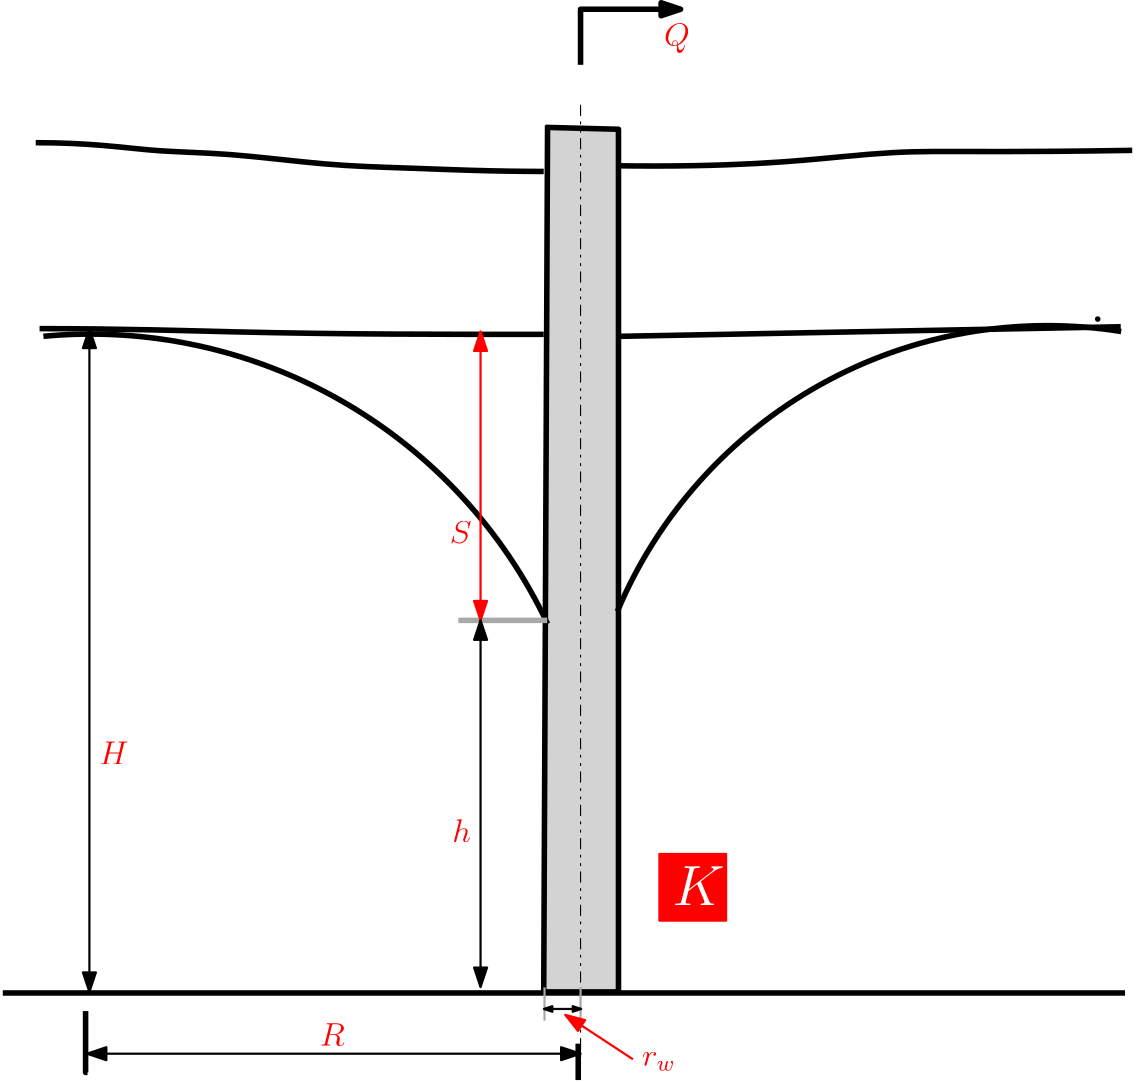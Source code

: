 <?xml version="1.0"?>
<!DOCTYPE ipe SYSTEM "ipe.dtd">
<ipe version="70206" creator="Ipe 7.2.9">
<info created="D:20201211181801" modified="D:20201213104847"/>
<ipestyle name="basic">
<symbol name="arrow/arc(spx)">
<path stroke="sym-stroke" fill="sym-stroke" pen="sym-pen">
0 0 m
-1 0.333 l
-1 -0.333 l
h
</path>
</symbol>
<symbol name="arrow/farc(spx)">
<path stroke="sym-stroke" fill="white" pen="sym-pen">
0 0 m
-1 0.333 l
-1 -0.333 l
h
</path>
</symbol>
<symbol name="arrow/ptarc(spx)">
<path stroke="sym-stroke" fill="sym-stroke" pen="sym-pen">
0 0 m
-1 0.333 l
-0.8 0 l
-1 -0.333 l
h
</path>
</symbol>
<symbol name="arrow/fptarc(spx)">
<path stroke="sym-stroke" fill="white" pen="sym-pen">
0 0 m
-1 0.333 l
-0.8 0 l
-1 -0.333 l
h
</path>
</symbol>
<symbol name="mark/circle(sx)" transformations="translations">
<path fill="sym-stroke">
0.6 0 0 0.6 0 0 e
0.4 0 0 0.4 0 0 e
</path>
</symbol>
<symbol name="mark/disk(sx)" transformations="translations">
<path fill="sym-stroke">
0.6 0 0 0.6 0 0 e
</path>
</symbol>
<symbol name="mark/fdisk(sfx)" transformations="translations">
<group>
<path fill="sym-fill">
0.5 0 0 0.5 0 0 e
</path>
<path fill="sym-stroke" fillrule="eofill">
0.6 0 0 0.6 0 0 e
0.4 0 0 0.4 0 0 e
</path>
</group>
</symbol>
<symbol name="mark/box(sx)" transformations="translations">
<path fill="sym-stroke" fillrule="eofill">
-0.6 -0.6 m
0.6 -0.6 l
0.6 0.6 l
-0.6 0.6 l
h
-0.4 -0.4 m
0.4 -0.4 l
0.4 0.4 l
-0.4 0.4 l
h
</path>
</symbol>
<symbol name="mark/square(sx)" transformations="translations">
<path fill="sym-stroke">
-0.6 -0.6 m
0.6 -0.6 l
0.6 0.6 l
-0.6 0.6 l
h
</path>
</symbol>
<symbol name="mark/fsquare(sfx)" transformations="translations">
<group>
<path fill="sym-fill">
-0.5 -0.5 m
0.5 -0.5 l
0.5 0.5 l
-0.5 0.5 l
h
</path>
<path fill="sym-stroke" fillrule="eofill">
-0.6 -0.6 m
0.6 -0.6 l
0.6 0.6 l
-0.6 0.6 l
h
-0.4 -0.4 m
0.4 -0.4 l
0.4 0.4 l
-0.4 0.4 l
h
</path>
</group>
</symbol>
<symbol name="mark/cross(sx)" transformations="translations">
<group>
<path fill="sym-stroke">
-0.43 -0.57 m
0.57 0.43 l
0.43 0.57 l
-0.57 -0.43 l
h
</path>
<path fill="sym-stroke">
-0.43 0.57 m
0.57 -0.43 l
0.43 -0.57 l
-0.57 0.43 l
h
</path>
</group>
</symbol>
<symbol name="arrow/fnormal(spx)">
<path stroke="sym-stroke" fill="white" pen="sym-pen">
0 0 m
-1 0.333 l
-1 -0.333 l
h
</path>
</symbol>
<symbol name="arrow/pointed(spx)">
<path stroke="sym-stroke" fill="sym-stroke" pen="sym-pen">
0 0 m
-1 0.333 l
-0.8 0 l
-1 -0.333 l
h
</path>
</symbol>
<symbol name="arrow/fpointed(spx)">
<path stroke="sym-stroke" fill="white" pen="sym-pen">
0 0 m
-1 0.333 l
-0.8 0 l
-1 -0.333 l
h
</path>
</symbol>
<symbol name="arrow/linear(spx)">
<path stroke="sym-stroke" pen="sym-pen">
-1 0.333 m
0 0 l
-1 -0.333 l
</path>
</symbol>
<symbol name="arrow/fdouble(spx)">
<path stroke="sym-stroke" fill="white" pen="sym-pen">
0 0 m
-1 0.333 l
-1 -0.333 l
h
-1 0 m
-2 0.333 l
-2 -0.333 l
h
</path>
</symbol>
<symbol name="arrow/double(spx)">
<path stroke="sym-stroke" fill="sym-stroke" pen="sym-pen">
0 0 m
-1 0.333 l
-1 -0.333 l
h
-1 0 m
-2 0.333 l
-2 -0.333 l
h
</path>
</symbol>
<pen name="heavier" value="0.8"/>
<pen name="fat" value="1.2"/>
<pen name="ultrafat" value="2"/>
<symbolsize name="large" value="5"/>
<symbolsize name="small" value="2"/>
<symbolsize name="tiny" value="1.1"/>
<arrowsize name="large" value="10"/>
<arrowsize name="small" value="5"/>
<arrowsize name="tiny" value="3"/>
<color name="red" value="1 0 0"/>
<color name="green" value="0 1 0"/>
<color name="blue" value="0 0 1"/>
<color name="yellow" value="1 1 0"/>
<color name="orange" value="1 0.647 0"/>
<color name="gold" value="1 0.843 0"/>
<color name="purple" value="0.627 0.125 0.941"/>
<color name="gray" value="0.745"/>
<color name="brown" value="0.647 0.165 0.165"/>
<color name="navy" value="0 0 0.502"/>
<color name="pink" value="1 0.753 0.796"/>
<color name="seagreen" value="0.18 0.545 0.341"/>
<color name="turquoise" value="0.251 0.878 0.816"/>
<color name="violet" value="0.933 0.51 0.933"/>
<color name="darkblue" value="0 0 0.545"/>
<color name="darkcyan" value="0 0.545 0.545"/>
<color name="darkgray" value="0.663"/>
<color name="darkgreen" value="0 0.392 0"/>
<color name="darkmagenta" value="0.545 0 0.545"/>
<color name="darkorange" value="1 0.549 0"/>
<color name="darkred" value="0.545 0 0"/>
<color name="lightblue" value="0.678 0.847 0.902"/>
<color name="lightcyan" value="0.878 1 1"/>
<color name="lightgray" value="0.827"/>
<color name="lightgreen" value="0.565 0.933 0.565"/>
<color name="lightyellow" value="1 1 0.878"/>
<dashstyle name="dashed" value="[4] 0"/>
<dashstyle name="dotted" value="[1 3] 0"/>
<dashstyle name="dash dotted" value="[4 2 1 2] 0"/>
<dashstyle name="dash dot dotted" value="[4 2 1 2 1 2] 0"/>
<textsize name="large" value="\large"/>
<textsize name="Large" value="\Large"/>
<textsize name="LARGE" value="\LARGE"/>
<textsize name="huge" value="\huge"/>
<textsize name="Huge" value="\Huge"/>
<textsize name="small" value="\small"/>
<textsize name="footnote" value="\footnotesize"/>
<textsize name="tiny" value="\tiny"/>
<textstyle name="center" begin="\begin{center}" end="\end{center}"/>
<textstyle name="itemize" begin="\begin{itemize}" end="\end{itemize}"/>
<textstyle name="item" begin="\begin{itemize}\item{}" end="\end{itemize}"/>
<gridsize name="4 pts" value="4"/>
<gridsize name="8 pts (~3 mm)" value="8"/>
<gridsize name="16 pts (~6 mm)" value="16"/>
<gridsize name="32 pts (~12 mm)" value="32"/>
<gridsize name="10 pts (~3.5 mm)" value="10"/>
<gridsize name="20 pts (~7 mm)" value="20"/>
<gridsize name="14 pts (~5 mm)" value="14"/>
<gridsize name="28 pts (~10 mm)" value="28"/>
<gridsize name="56 pts (~20 mm)" value="56"/>
<anglesize name="90 deg" value="90"/>
<anglesize name="60 deg" value="60"/>
<anglesize name="45 deg" value="45"/>
<anglesize name="30 deg" value="30"/>
<anglesize name="22.5 deg" value="22.5"/>
<opacity name="10%" value="0.1"/>
<opacity name="30%" value="0.3"/>
<opacity name="50%" value="0.5"/>
<opacity name="75%" value="0.75"/>
<tiling name="falling" angle="-60" step="4" width="1"/>
<tiling name="rising" angle="30" step="4" width="1"/>
</ipestyle>
<page>
<layer name="alpha"/>
<view layers="alpha" active="alpha"/>
<path layer="alpha" stroke="black" pen="ultrafat">
111.865 783.962 m
131.188 783.962
153.961 780.512
179.494 780.512
217.449 775.681
242.983 774.991
276.107 773.611
294.74 773.611
294.74 773.611 c
</path>
<path stroke="black" pen="ultrafat">
319.583 775.681 m
363.059 774.991
409.295 779.821
430.688 781.202
463.812 780.512
506.598 781.202 c
</path>
<path stroke="black" pen="heavier" arrow="normal/normal" rarrow="normal/normal">
131.188 717.023 m
131.188 478.251 l
</path>
<path stroke="black" fill="lightgray" pen="ultrafat">
295.43 789.483 m
321.653 788.793 l
321.653 478.251 l
294.74 478.251 l
296.12 790.173 l
</path>
<path stroke="black" pen="ultrafat">
113.245 717.023 m
142.229 717.023
184.325 715.643
238.842 714.953
278.177 714.953
294.74 714.953 c
</path>
<path stroke="black" pen="ultrafat">
322.343 714.263 m
502.457 717.713 l
</path>
<path stroke="black" pen="ultrafat" cap="1">
494.176 720.474 m
494.176 720.474 l
</path>
<path stroke="black" pen="ultrafat">
114.626 714.263 m
181.962 0 0 -181.962 131.562 533.09 296.12 610.749 a
</path>
<path matrix="0.999819 -0.0190003 0.0190003 0.999819 -11.998 7.93075" stroke="black" pen="ultrafat">
501.077 717.713 m
167.948 0 0 167.948 477.695 551.4 321.653 613.509 a
</path>
<path stroke="black" pen="ultrafat">
129.808 471.35 m
129.808 449.267 l
130.498 449.267 l
</path>
<path stroke="black" pen="ultrafat">
307.161 459.619 m
307.161 446.507 l
</path>
<path matrix="1.00979 0 0 1 -3.01452 0" stroke="black" pen="heavier" arrow="normal/normal" rarrow="normal/normal">
132 456 m
308 456 l
</path>
<path matrix="1 0 0 1.01645 0 -7.43443" stroke="black" dash="dash dot dotted">
308 792 m
308 452 l
</path>
<path stroke="black" pen="ultrafat" arrow="normal/normal">
308 812 m
308 832 l
344 832 l
</path>
<path stroke="darkgray" pen="ultrafat">
264 612 m
296 612 l
</path>
<path stroke="red" pen="heavier" arrow="normal/normal" rarrow="normal/normal">
272 716 m
272 612 l
</path>
<path stroke="black" pen="heavier" arrow="normal/normal" rarrow="normal/normal">
272 612 m
272 480 l
</path>
<path matrix="1 0 0 1 0 -2.13347" stroke="black" pen="ultrafat">
100 480 m
504 480 l
</path>
<path matrix="1 0 0 1 116 48" stroke="darkgray" pen="heavier">
192 432 m
192 420 l
</path>
<path matrix="1 0 0 1 103.029 47.8843" stroke="darkgray" pen="heavier">
192 432 m
192 420 l
</path>
<path stroke="black" pen="heavier" arrow="normal/tiny" rarrow="normal/tiny">
294.841 472.103 m
308.193 472.103 l
</path>
<text matrix="1 0 0 1 152.92 18.2382" transformations="translations" pos="185.151 800.514" stroke="red" type="label" width="9.271" height="8.174" depth="2.32" valign="baseline" size="large" style="math">Q</text>
<text matrix="1 0 0 1 118.782 -344.187" transformations="translations" pos="95.3631 802.853" stroke="red" type="label" width="9.009" height="8.169" depth="0" valign="baseline" size="large" style="math">R</text>
<text matrix="1 0 0 1 179.108 -61.7292" transformations="translations" pos="82.7366 593.815" stroke="red" type="label" width="6.739" height="8.302" depth="0" valign="baseline" size="large" style="math">h</text>
<text matrix="1 0 0 1 -106.623 -255.334" transformations="translations" pos="241.268 815.479" stroke="red" type="label" width="10.623" height="8.169" depth="0" valign="baseline" size="large" style="math">H</text>
<text matrix="1 0 0 1 131.408 -165.546" transformations="translations" pos="129.501 805.191" stroke="red" type="label" width="7.895" height="8.169" depth="0" valign="baseline" size="large" style="math">S</text>
<text matrix="1 0 0 1 187.058 -71.5497" transformations="translations" pos="143.063 523.201" stroke="red" type="label" width="12.065" height="5.151" depth="1.79" valign="baseline" size="large" style="math">r_w</text>
<path matrix="0.946429 0 0 0.9 17.5097 45.3989" stroke="red" pen="heavier" rarrow="normal/normal">
301.127 471.76 m
326.848 453.989 l
</path>
<group matrix="1 0 0 1 312.387 15.8999">
<path stroke="red" fill="red" pen="heavier">
24 512 m
24 488 l
48 488 l
48 512 l
h
</path>
<text matrix="1 0 0 1 -32 -38.547" transformations="translations" pos="60.7573 532.086" stroke="white" type="label" width="18.697" height="14.119" depth="0" valign="baseline" size="huge" style="math">K</text>
</group>
</page>
</ipe>
